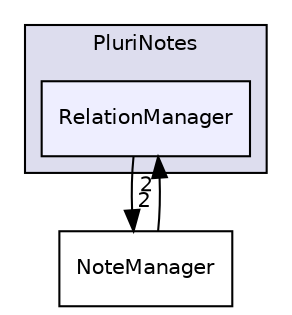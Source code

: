 digraph "/home/thanhtrungdinh/Desktop/utc/lo21/PluriNotes/source/PluriNotes/RelationManager" {
  compound=true
  node [ fontsize="10", fontname="Helvetica"];
  edge [ labelfontsize="10", labelfontname="Helvetica"];
  subgraph clusterdir_cf73acd0921c4ed4c2ec72f23e643f54 {
    graph [ bgcolor="#ddddee", pencolor="black", label="PluriNotes" fontname="Helvetica", fontsize="10", URL="dir_cf73acd0921c4ed4c2ec72f23e643f54.html"]
  dir_af18ccdb5c76819c08a58868a5283551 [shape=box, label="RelationManager", style="filled", fillcolor="#eeeeff", pencolor="black", URL="dir_af18ccdb5c76819c08a58868a5283551.html"];
  }
  dir_d8665981d7edff9719f736229ef8db89 [shape=box label="NoteManager" URL="dir_d8665981d7edff9719f736229ef8db89.html"];
  dir_d8665981d7edff9719f736229ef8db89->dir_af18ccdb5c76819c08a58868a5283551 [headlabel="2", labeldistance=1.5 headhref="dir_000003_000004.html"];
  dir_af18ccdb5c76819c08a58868a5283551->dir_d8665981d7edff9719f736229ef8db89 [headlabel="2", labeldistance=1.5 headhref="dir_000004_000003.html"];
}
